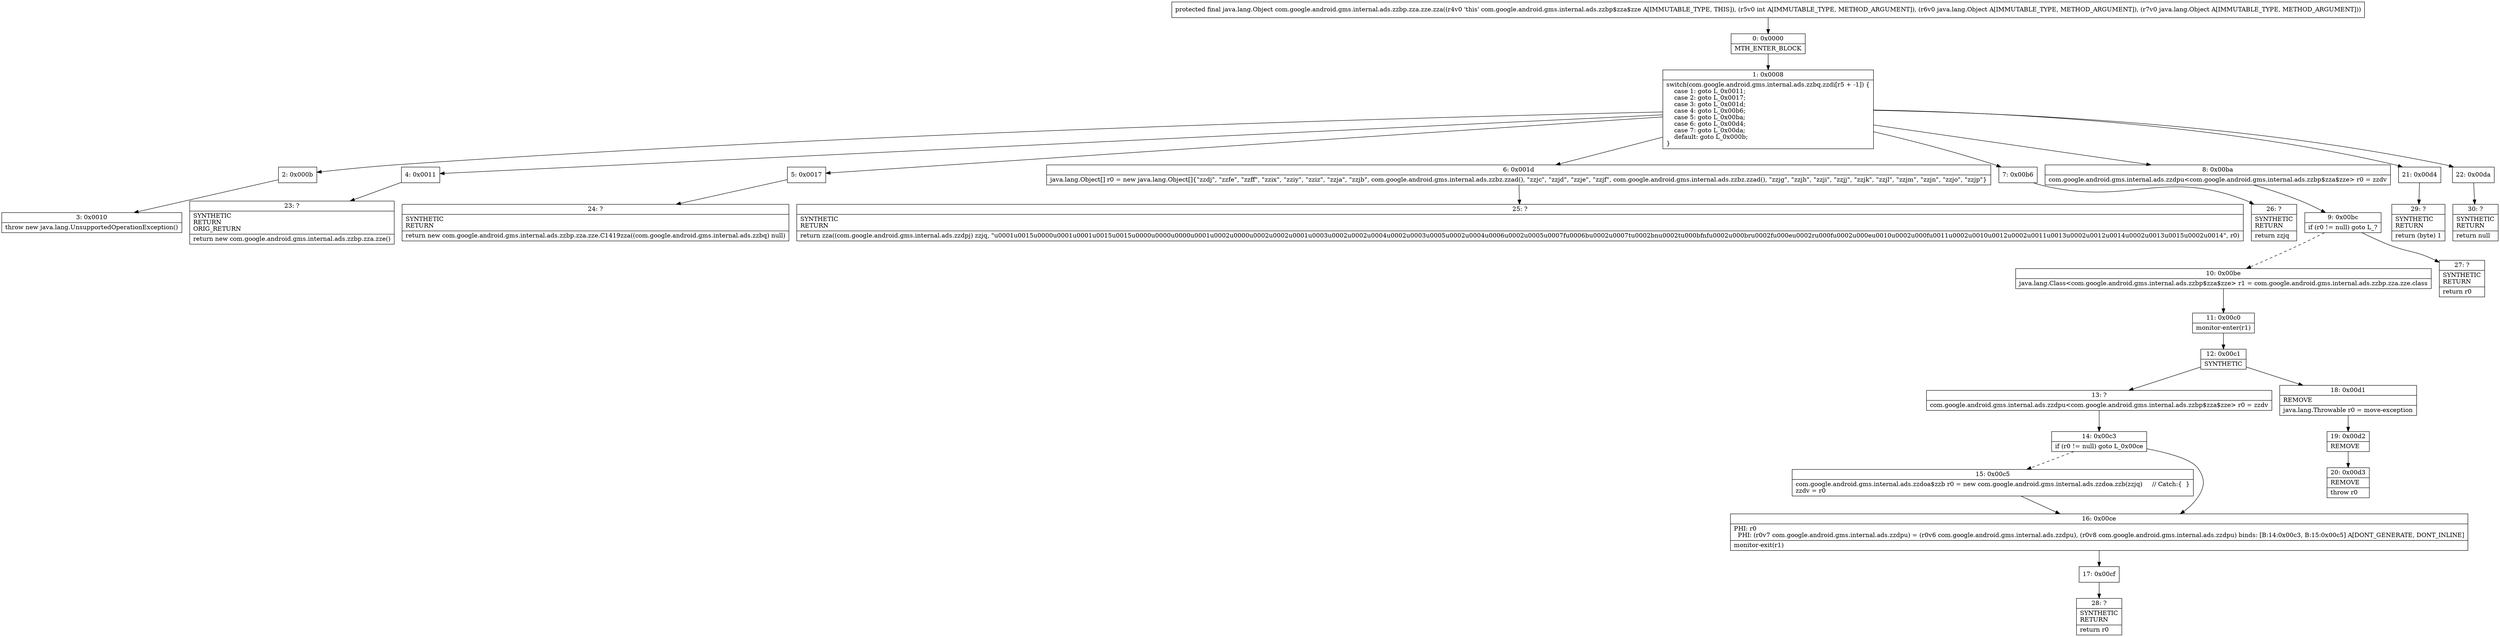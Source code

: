 digraph "CFG forcom.google.android.gms.internal.ads.zzbp.zza.zze.zza(ILjava\/lang\/Object;Ljava\/lang\/Object;)Ljava\/lang\/Object;" {
Node_0 [shape=record,label="{0\:\ 0x0000|MTH_ENTER_BLOCK\l}"];
Node_1 [shape=record,label="{1\:\ 0x0008|switch(com.google.android.gms.internal.ads.zzbq.zzdi[r5 + \-1]) \{\l    case 1: goto L_0x0011;\l    case 2: goto L_0x0017;\l    case 3: goto L_0x001d;\l    case 4: goto L_0x00b6;\l    case 5: goto L_0x00ba;\l    case 6: goto L_0x00d4;\l    case 7: goto L_0x00da;\l    default: goto L_0x000b;\l\}\l}"];
Node_2 [shape=record,label="{2\:\ 0x000b}"];
Node_3 [shape=record,label="{3\:\ 0x0010|throw new java.lang.UnsupportedOperationException()\l}"];
Node_4 [shape=record,label="{4\:\ 0x0011}"];
Node_5 [shape=record,label="{5\:\ 0x0017}"];
Node_6 [shape=record,label="{6\:\ 0x001d|java.lang.Object[] r0 = new java.lang.Object[]\{\"zzdj\", \"zzfe\", \"zzff\", \"zzix\", \"zziy\", \"zziz\", \"zzja\", \"zzjb\", com.google.android.gms.internal.ads.zzbz.zzad(), \"zzjc\", \"zzjd\", \"zzje\", \"zzjf\", com.google.android.gms.internal.ads.zzbz.zzad(), \"zzjg\", \"zzjh\", \"zzji\", \"zzjj\", \"zzjk\", \"zzjl\", \"zzjm\", \"zzjn\", \"zzjo\", \"zzjp\"\}\l}"];
Node_7 [shape=record,label="{7\:\ 0x00b6}"];
Node_8 [shape=record,label="{8\:\ 0x00ba|com.google.android.gms.internal.ads.zzdpu\<com.google.android.gms.internal.ads.zzbp$zza$zze\> r0 = zzdv\l}"];
Node_9 [shape=record,label="{9\:\ 0x00bc|if (r0 != null) goto L_?\l}"];
Node_10 [shape=record,label="{10\:\ 0x00be|java.lang.Class\<com.google.android.gms.internal.ads.zzbp$zza$zze\> r1 = com.google.android.gms.internal.ads.zzbp.zza.zze.class\l}"];
Node_11 [shape=record,label="{11\:\ 0x00c0|monitor\-enter(r1)\l}"];
Node_12 [shape=record,label="{12\:\ 0x00c1|SYNTHETIC\l}"];
Node_13 [shape=record,label="{13\:\ ?|com.google.android.gms.internal.ads.zzdpu\<com.google.android.gms.internal.ads.zzbp$zza$zze\> r0 = zzdv\l}"];
Node_14 [shape=record,label="{14\:\ 0x00c3|if (r0 != null) goto L_0x00ce\l}"];
Node_15 [shape=record,label="{15\:\ 0x00c5|com.google.android.gms.internal.ads.zzdoa$zzb r0 = new com.google.android.gms.internal.ads.zzdoa.zzb(zzjq)     \/\/ Catch:\{  \}\lzzdv = r0\l}"];
Node_16 [shape=record,label="{16\:\ 0x00ce|PHI: r0 \l  PHI: (r0v7 com.google.android.gms.internal.ads.zzdpu) = (r0v6 com.google.android.gms.internal.ads.zzdpu), (r0v8 com.google.android.gms.internal.ads.zzdpu) binds: [B:14:0x00c3, B:15:0x00c5] A[DONT_GENERATE, DONT_INLINE]\l|monitor\-exit(r1)\l}"];
Node_17 [shape=record,label="{17\:\ 0x00cf}"];
Node_18 [shape=record,label="{18\:\ 0x00d1|REMOVE\l|java.lang.Throwable r0 = move\-exception\l}"];
Node_19 [shape=record,label="{19\:\ 0x00d2|REMOVE\l}"];
Node_20 [shape=record,label="{20\:\ 0x00d3|REMOVE\l|throw r0\l}"];
Node_21 [shape=record,label="{21\:\ 0x00d4}"];
Node_22 [shape=record,label="{22\:\ 0x00da}"];
Node_23 [shape=record,label="{23\:\ ?|SYNTHETIC\lRETURN\lORIG_RETURN\l|return new com.google.android.gms.internal.ads.zzbp.zza.zze()\l}"];
Node_24 [shape=record,label="{24\:\ ?|SYNTHETIC\lRETURN\l|return new com.google.android.gms.internal.ads.zzbp.zza.zze.C1419zza((com.google.android.gms.internal.ads.zzbq) null)\l}"];
Node_25 [shape=record,label="{25\:\ ?|SYNTHETIC\lRETURN\l|return zza((com.google.android.gms.internal.ads.zzdpj) zzjq, \"u0001u0015u0000u0001u0001u0015u0015u0000u0000u0000u0001u0002u0000u0002u0002u0001u0003u0002u0002u0004u0002u0003u0005u0002u0004u0006u0002u0005u0007fu0006bu0002u0007tu0002bnu0002tu000bfnfu0002u000bru0002fu000eu0002ru000fu0002u000eu0010u0002u000fu0011u0002u0010u0012u0002u0011u0013u0002u0012u0014u0002u0013u0015u0002u0014\", r0)\l}"];
Node_26 [shape=record,label="{26\:\ ?|SYNTHETIC\lRETURN\l|return zzjq\l}"];
Node_27 [shape=record,label="{27\:\ ?|SYNTHETIC\lRETURN\l|return r0\l}"];
Node_28 [shape=record,label="{28\:\ ?|SYNTHETIC\lRETURN\l|return r0\l}"];
Node_29 [shape=record,label="{29\:\ ?|SYNTHETIC\lRETURN\l|return (byte) 1\l}"];
Node_30 [shape=record,label="{30\:\ ?|SYNTHETIC\lRETURN\l|return null\l}"];
MethodNode[shape=record,label="{protected final java.lang.Object com.google.android.gms.internal.ads.zzbp.zza.zze.zza((r4v0 'this' com.google.android.gms.internal.ads.zzbp$zza$zze A[IMMUTABLE_TYPE, THIS]), (r5v0 int A[IMMUTABLE_TYPE, METHOD_ARGUMENT]), (r6v0 java.lang.Object A[IMMUTABLE_TYPE, METHOD_ARGUMENT]), (r7v0 java.lang.Object A[IMMUTABLE_TYPE, METHOD_ARGUMENT])) }"];
MethodNode -> Node_0;
Node_0 -> Node_1;
Node_1 -> Node_2;
Node_1 -> Node_4;
Node_1 -> Node_5;
Node_1 -> Node_6;
Node_1 -> Node_7;
Node_1 -> Node_8;
Node_1 -> Node_21;
Node_1 -> Node_22;
Node_2 -> Node_3;
Node_4 -> Node_23;
Node_5 -> Node_24;
Node_6 -> Node_25;
Node_7 -> Node_26;
Node_8 -> Node_9;
Node_9 -> Node_10[style=dashed];
Node_9 -> Node_27;
Node_10 -> Node_11;
Node_11 -> Node_12;
Node_12 -> Node_13;
Node_12 -> Node_18;
Node_13 -> Node_14;
Node_14 -> Node_15[style=dashed];
Node_14 -> Node_16;
Node_15 -> Node_16;
Node_16 -> Node_17;
Node_17 -> Node_28;
Node_18 -> Node_19;
Node_19 -> Node_20;
Node_21 -> Node_29;
Node_22 -> Node_30;
}

